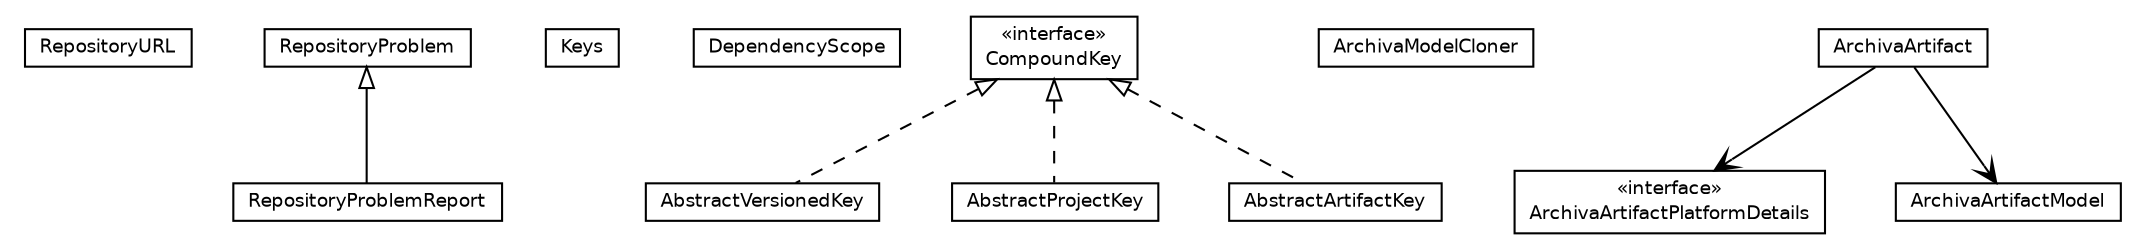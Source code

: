 #!/usr/local/bin/dot
#
# Class diagram 
# Generated by UmlGraph version 4.6 (http://www.spinellis.gr/sw/umlgraph)
#

digraph G {
	edge [fontname="Helvetica",fontsize=10,labelfontname="Helvetica",labelfontsize=10];
	node [fontname="Helvetica",fontsize=10,shape=plaintext];
	// org.apache.maven.archiva.model.RepositoryURL
	c3438 [label=<<table border="0" cellborder="1" cellspacing="0" cellpadding="2" port="p" href="./RepositoryURL.html">
		<tr><td><table border="0" cellspacing="0" cellpadding="1">
			<tr><td> RepositoryURL </td></tr>
		</table></td></tr>
		</table>>, fontname="Helvetica", fontcolor="black", fontsize=9.0];
	// org.apache.maven.archiva.model.RepositoryProblemReport
	c3439 [label=<<table border="0" cellborder="1" cellspacing="0" cellpadding="2" port="p" href="./RepositoryProblemReport.html">
		<tr><td><table border="0" cellspacing="0" cellpadding="1">
			<tr><td> RepositoryProblemReport </td></tr>
		</table></td></tr>
		</table>>, fontname="Helvetica", fontcolor="black", fontsize=9.0];
	// org.apache.maven.archiva.model.Keys
	c3440 [label=<<table border="0" cellborder="1" cellspacing="0" cellpadding="2" port="p" href="./Keys.html">
		<tr><td><table border="0" cellspacing="0" cellpadding="1">
			<tr><td> Keys </td></tr>
		</table></td></tr>
		</table>>, fontname="Helvetica", fontcolor="black", fontsize=9.0];
	// org.apache.maven.archiva.model.DependencyScope
	c3441 [label=<<table border="0" cellborder="1" cellspacing="0" cellpadding="2" port="p" href="./DependencyScope.html">
		<tr><td><table border="0" cellspacing="0" cellpadding="1">
			<tr><td> DependencyScope </td></tr>
		</table></td></tr>
		</table>>, fontname="Helvetica", fontcolor="black", fontsize=9.0];
	// org.apache.maven.archiva.model.CompoundKey
	c3442 [label=<<table border="0" cellborder="1" cellspacing="0" cellpadding="2" port="p" href="./CompoundKey.html">
		<tr><td><table border="0" cellspacing="0" cellpadding="1">
			<tr><td> &laquo;interface&raquo; </td></tr>
			<tr><td> CompoundKey </td></tr>
		</table></td></tr>
		</table>>, fontname="Helvetica", fontcolor="black", fontsize=9.0];
	// org.apache.maven.archiva.model.ArchivaModelCloner
	c3443 [label=<<table border="0" cellborder="1" cellspacing="0" cellpadding="2" port="p" href="./ArchivaModelCloner.html">
		<tr><td><table border="0" cellspacing="0" cellpadding="1">
			<tr><td> ArchivaModelCloner </td></tr>
		</table></td></tr>
		</table>>, fontname="Helvetica", fontcolor="black", fontsize=9.0];
	// org.apache.maven.archiva.model.ArchivaArtifactPlatformDetails
	c3444 [label=<<table border="0" cellborder="1" cellspacing="0" cellpadding="2" port="p" href="./ArchivaArtifactPlatformDetails.html">
		<tr><td><table border="0" cellspacing="0" cellpadding="1">
			<tr><td> &laquo;interface&raquo; </td></tr>
			<tr><td> ArchivaArtifactPlatformDetails </td></tr>
		</table></td></tr>
		</table>>, fontname="Helvetica", fontcolor="black", fontsize=9.0];
	// org.apache.maven.archiva.model.ArchivaArtifact
	c3445 [label=<<table border="0" cellborder="1" cellspacing="0" cellpadding="2" port="p" href="./ArchivaArtifact.html">
		<tr><td><table border="0" cellspacing="0" cellpadding="1">
			<tr><td> ArchivaArtifact </td></tr>
		</table></td></tr>
		</table>>, fontname="Helvetica", fontcolor="black", fontsize=9.0];
	// org.apache.maven.archiva.model.AbstractVersionedKey
	c3446 [label=<<table border="0" cellborder="1" cellspacing="0" cellpadding="2" port="p" href="./AbstractVersionedKey.html">
		<tr><td><table border="0" cellspacing="0" cellpadding="1">
			<tr><td> AbstractVersionedKey </td></tr>
		</table></td></tr>
		</table>>, fontname="Helvetica", fontcolor="black", fontsize=9.0];
	// org.apache.maven.archiva.model.AbstractProjectKey
	c3447 [label=<<table border="0" cellborder="1" cellspacing="0" cellpadding="2" port="p" href="./AbstractProjectKey.html">
		<tr><td><table border="0" cellspacing="0" cellpadding="1">
			<tr><td> AbstractProjectKey </td></tr>
		</table></td></tr>
		</table>>, fontname="Helvetica", fontcolor="black", fontsize=9.0];
	// org.apache.maven.archiva.model.AbstractArtifactKey
	c3448 [label=<<table border="0" cellborder="1" cellspacing="0" cellpadding="2" port="p" href="./AbstractArtifactKey.html">
		<tr><td><table border="0" cellspacing="0" cellpadding="1">
			<tr><td> AbstractArtifactKey </td></tr>
		</table></td></tr>
		</table>>, fontname="Helvetica", fontcolor="black", fontsize=9.0];
	//org.apache.maven.archiva.model.RepositoryProblemReport extends org.apache.maven.archiva.model.RepositoryProblem
	c3761:p -> c3439:p [dir=back,arrowtail=empty];
	//org.apache.maven.archiva.model.AbstractVersionedKey implements org.apache.maven.archiva.model.CompoundKey
	c3442:p -> c3446:p [dir=back,arrowtail=empty,style=dashed];
	//org.apache.maven.archiva.model.AbstractProjectKey implements org.apache.maven.archiva.model.CompoundKey
	c3442:p -> c3447:p [dir=back,arrowtail=empty,style=dashed];
	//org.apache.maven.archiva.model.AbstractArtifactKey implements org.apache.maven.archiva.model.CompoundKey
	c3442:p -> c3448:p [dir=back,arrowtail=empty,style=dashed];
	// org.apache.maven.archiva.model.ArchivaArtifact NAVASSOC org.apache.maven.archiva.model.ArchivaArtifactModel
	c3445:p -> c3762:p [taillabel="", label="", headlabel="", fontname="Helvetica", fontcolor="black", fontsize=10.0, color="black", arrowhead=open];
	// org.apache.maven.archiva.model.ArchivaArtifact NAVASSOC org.apache.maven.archiva.model.ArchivaArtifactPlatformDetails
	c3445:p -> c3444:p [taillabel="", label="", headlabel="", fontname="Helvetica", fontcolor="black", fontsize=10.0, color="black", arrowhead=open];
	// org.apache.maven.archiva.model.ArchivaArtifactModel
	c3762 [label=<<table border="0" cellborder="1" cellspacing="0" cellpadding="2" port="p" href="http://java.sun.com/j2se/1.4.2/docs/api/org/apache/maven/archiva/model/ArchivaArtifactModel.html">
		<tr><td><table border="0" cellspacing="0" cellpadding="1">
			<tr><td> ArchivaArtifactModel </td></tr>
		</table></td></tr>
		</table>>, fontname="Helvetica", fontcolor="black", fontsize=9.0];
	// org.apache.maven.archiva.model.RepositoryProblem
	c3761 [label=<<table border="0" cellborder="1" cellspacing="0" cellpadding="2" port="p" href="http://java.sun.com/j2se/1.4.2/docs/api/org/apache/maven/archiva/model/RepositoryProblem.html">
		<tr><td><table border="0" cellspacing="0" cellpadding="1">
			<tr><td> RepositoryProblem </td></tr>
		</table></td></tr>
		</table>>, fontname="Helvetica", fontcolor="black", fontsize=9.0];
}

